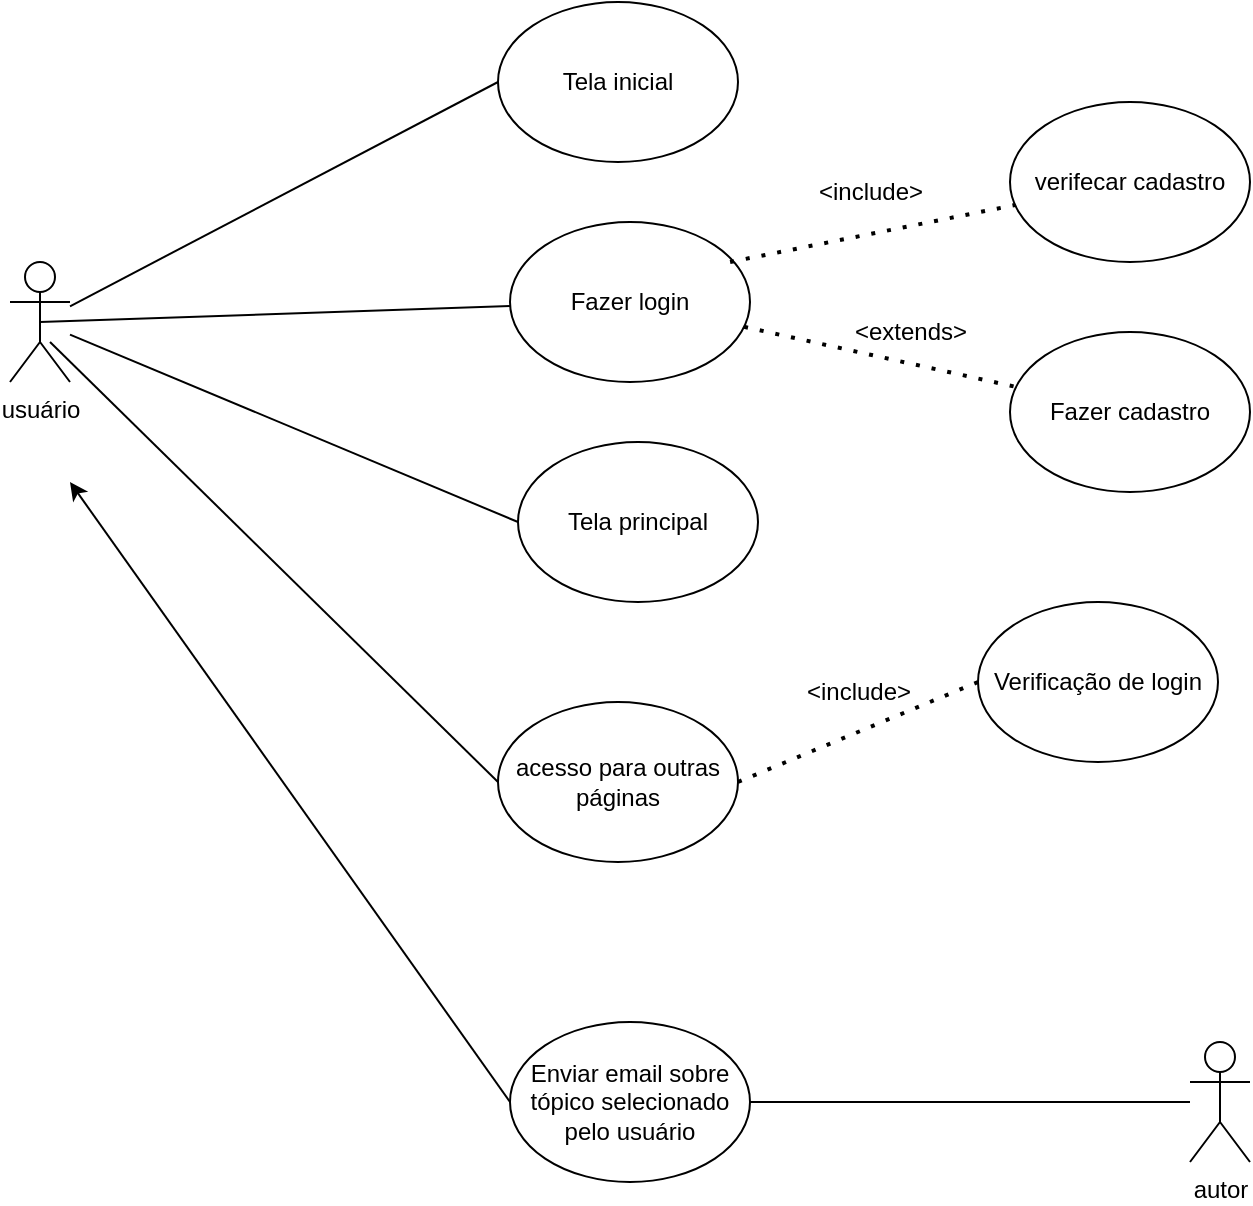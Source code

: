 <mxfile version="22.1.2" type="device">
  <diagram id="C5RBs43oDa-KdzZeNtuy" name="Page-1">
    <mxGraphModel dx="1098" dy="648" grid="1" gridSize="10" guides="1" tooltips="1" connect="1" arrows="1" fold="1" page="1" pageScale="1" pageWidth="827" pageHeight="1169" math="0" shadow="0">
      <root>
        <mxCell id="WIyWlLk6GJQsqaUBKTNV-0" />
        <mxCell id="WIyWlLk6GJQsqaUBKTNV-1" parent="WIyWlLk6GJQsqaUBKTNV-0" />
        <mxCell id="zet1RYWhS9LBd6I1RDHr-0" value="Tela inicial" style="ellipse;whiteSpace=wrap;html=1;" parent="WIyWlLk6GJQsqaUBKTNV-1" vertex="1">
          <mxGeometry x="354" y="50" width="120" height="80" as="geometry" />
        </mxCell>
        <mxCell id="zet1RYWhS9LBd6I1RDHr-1" value="Fazer login" style="ellipse;whiteSpace=wrap;html=1;" parent="WIyWlLk6GJQsqaUBKTNV-1" vertex="1">
          <mxGeometry x="360" y="160" width="120" height="80" as="geometry" />
        </mxCell>
        <mxCell id="zet1RYWhS9LBd6I1RDHr-2" value="Fazer cadastro" style="ellipse;whiteSpace=wrap;html=1;" parent="WIyWlLk6GJQsqaUBKTNV-1" vertex="1">
          <mxGeometry x="610" y="215" width="120" height="80" as="geometry" />
        </mxCell>
        <mxCell id="zet1RYWhS9LBd6I1RDHr-3" value="Tela principal" style="ellipse;whiteSpace=wrap;html=1;" parent="WIyWlLk6GJQsqaUBKTNV-1" vertex="1">
          <mxGeometry x="364" y="270" width="120" height="80" as="geometry" />
        </mxCell>
        <mxCell id="zet1RYWhS9LBd6I1RDHr-4" value="usuário" style="shape=umlActor;verticalLabelPosition=bottom;verticalAlign=top;html=1;outlineConnect=0;" parent="WIyWlLk6GJQsqaUBKTNV-1" vertex="1">
          <mxGeometry x="110" y="180" width="30" height="60" as="geometry" />
        </mxCell>
        <mxCell id="zet1RYWhS9LBd6I1RDHr-6" value="acesso para outras páginas" style="ellipse;whiteSpace=wrap;html=1;" parent="WIyWlLk6GJQsqaUBKTNV-1" vertex="1">
          <mxGeometry x="354" y="400" width="120" height="80" as="geometry" />
        </mxCell>
        <mxCell id="zet1RYWhS9LBd6I1RDHr-7" value="verifecar cadastro" style="ellipse;whiteSpace=wrap;html=1;" parent="WIyWlLk6GJQsqaUBKTNV-1" vertex="1">
          <mxGeometry x="610" y="100" width="120" height="80" as="geometry" />
        </mxCell>
        <mxCell id="zet1RYWhS9LBd6I1RDHr-9" value="" style="endArrow=none;dashed=1;html=1;dashPattern=1 3;strokeWidth=2;rounded=0;exitX=0.917;exitY=0.25;exitDx=0;exitDy=0;exitPerimeter=0;" parent="WIyWlLk6GJQsqaUBKTNV-1" source="zet1RYWhS9LBd6I1RDHr-1" target="zet1RYWhS9LBd6I1RDHr-7" edge="1">
          <mxGeometry width="50" height="50" relative="1" as="geometry">
            <mxPoint x="460" y="220" as="sourcePoint" />
            <mxPoint x="510" y="170" as="targetPoint" />
          </mxGeometry>
        </mxCell>
        <mxCell id="zet1RYWhS9LBd6I1RDHr-10" value="&amp;lt;include&amp;gt;" style="text;html=1;align=center;verticalAlign=middle;resizable=0;points=[];autosize=1;strokeColor=none;fillColor=none;" parent="WIyWlLk6GJQsqaUBKTNV-1" vertex="1">
          <mxGeometry x="500" y="130" width="80" height="30" as="geometry" />
        </mxCell>
        <mxCell id="VIWX8kNUgV0DAMSUNobp-0" value="Verificação de login" style="ellipse;whiteSpace=wrap;html=1;" parent="WIyWlLk6GJQsqaUBKTNV-1" vertex="1">
          <mxGeometry x="594" y="350" width="120" height="80" as="geometry" />
        </mxCell>
        <mxCell id="VIWX8kNUgV0DAMSUNobp-1" value="" style="endArrow=none;dashed=1;html=1;dashPattern=1 3;strokeWidth=2;rounded=0;exitX=1;exitY=0.5;exitDx=0;exitDy=0;entryX=0;entryY=0.5;entryDx=0;entryDy=0;" parent="WIyWlLk6GJQsqaUBKTNV-1" source="zet1RYWhS9LBd6I1RDHr-6" target="VIWX8kNUgV0DAMSUNobp-0" edge="1">
          <mxGeometry width="50" height="50" relative="1" as="geometry">
            <mxPoint x="384" y="320" as="sourcePoint" />
            <mxPoint x="434" y="270" as="targetPoint" />
          </mxGeometry>
        </mxCell>
        <mxCell id="VIWX8kNUgV0DAMSUNobp-2" value="&amp;lt;include&amp;gt;" style="text;html=1;align=center;verticalAlign=middle;resizable=0;points=[];autosize=1;strokeColor=none;fillColor=none;" parent="WIyWlLk6GJQsqaUBKTNV-1" vertex="1">
          <mxGeometry x="494" y="380" width="80" height="30" as="geometry" />
        </mxCell>
        <mxCell id="VIWX8kNUgV0DAMSUNobp-4" value="" style="endArrow=none;html=1;rounded=0;entryX=0;entryY=0.5;entryDx=0;entryDy=0;" parent="WIyWlLk6GJQsqaUBKTNV-1" source="zet1RYWhS9LBd6I1RDHr-4" target="zet1RYWhS9LBd6I1RDHr-0" edge="1">
          <mxGeometry width="50" height="50" relative="1" as="geometry">
            <mxPoint x="140" y="200" as="sourcePoint" />
            <mxPoint x="190" y="150" as="targetPoint" />
          </mxGeometry>
        </mxCell>
        <mxCell id="VIWX8kNUgV0DAMSUNobp-5" value="" style="endArrow=none;html=1;rounded=0;exitX=0.5;exitY=0.5;exitDx=0;exitDy=0;exitPerimeter=0;" parent="WIyWlLk6GJQsqaUBKTNV-1" source="zet1RYWhS9LBd6I1RDHr-4" target="zet1RYWhS9LBd6I1RDHr-1" edge="1">
          <mxGeometry width="50" height="50" relative="1" as="geometry">
            <mxPoint x="180" y="250" as="sourcePoint" />
            <mxPoint x="230" y="200" as="targetPoint" />
          </mxGeometry>
        </mxCell>
        <mxCell id="VIWX8kNUgV0DAMSUNobp-6" value="" style="endArrow=none;html=1;rounded=0;entryX=0;entryY=0.5;entryDx=0;entryDy=0;" parent="WIyWlLk6GJQsqaUBKTNV-1" source="zet1RYWhS9LBd6I1RDHr-4" target="zet1RYWhS9LBd6I1RDHr-3" edge="1">
          <mxGeometry width="50" height="50" relative="1" as="geometry">
            <mxPoint x="390" y="360" as="sourcePoint" />
            <mxPoint x="330" y="350" as="targetPoint" />
          </mxGeometry>
        </mxCell>
        <mxCell id="VIWX8kNUgV0DAMSUNobp-8" value="" style="endArrow=none;html=1;rounded=0;entryX=0.667;entryY=0.667;entryDx=0;entryDy=0;entryPerimeter=0;exitX=0;exitY=0.5;exitDx=0;exitDy=0;" parent="WIyWlLk6GJQsqaUBKTNV-1" source="zet1RYWhS9LBd6I1RDHr-6" target="zet1RYWhS9LBd6I1RDHr-4" edge="1">
          <mxGeometry width="50" height="50" relative="1" as="geometry">
            <mxPoint x="300" y="480" as="sourcePoint" />
            <mxPoint x="150" y="360" as="targetPoint" />
          </mxGeometry>
        </mxCell>
        <mxCell id="VIWX8kNUgV0DAMSUNobp-9" value="" style="endArrow=none;dashed=1;html=1;dashPattern=1 3;strokeWidth=2;rounded=0;" parent="WIyWlLk6GJQsqaUBKTNV-1" source="zet1RYWhS9LBd6I1RDHr-1" target="zet1RYWhS9LBd6I1RDHr-2" edge="1">
          <mxGeometry width="50" height="50" relative="1" as="geometry">
            <mxPoint x="390" y="360" as="sourcePoint" />
            <mxPoint x="440" y="310" as="targetPoint" />
          </mxGeometry>
        </mxCell>
        <mxCell id="VIWX8kNUgV0DAMSUNobp-10" value="&amp;lt;extends&amp;gt;" style="text;html=1;align=center;verticalAlign=middle;resizable=0;points=[];autosize=1;strokeColor=none;fillColor=none;" parent="WIyWlLk6GJQsqaUBKTNV-1" vertex="1">
          <mxGeometry x="520" y="200" width="80" height="30" as="geometry" />
        </mxCell>
        <mxCell id="1keBZE22-yYLLYO4R7Id-0" value="Enviar email sobre tópico selecionado pelo usuário" style="ellipse;whiteSpace=wrap;html=1;" vertex="1" parent="WIyWlLk6GJQsqaUBKTNV-1">
          <mxGeometry x="360" y="560" width="120" height="80" as="geometry" />
        </mxCell>
        <mxCell id="1keBZE22-yYLLYO4R7Id-1" value="autor" style="shape=umlActor;verticalLabelPosition=bottom;verticalAlign=top;html=1;outlineConnect=0;" vertex="1" parent="WIyWlLk6GJQsqaUBKTNV-1">
          <mxGeometry x="700" y="570" width="30" height="60" as="geometry" />
        </mxCell>
        <mxCell id="1keBZE22-yYLLYO4R7Id-2" value="" style="endArrow=none;html=1;rounded=0;" edge="1" parent="WIyWlLk6GJQsqaUBKTNV-1" source="1keBZE22-yYLLYO4R7Id-0" target="1keBZE22-yYLLYO4R7Id-1">
          <mxGeometry width="50" height="50" relative="1" as="geometry">
            <mxPoint x="550" y="630" as="sourcePoint" />
            <mxPoint x="600" y="580" as="targetPoint" />
          </mxGeometry>
        </mxCell>
        <mxCell id="1keBZE22-yYLLYO4R7Id-3" value="" style="endArrow=classic;html=1;rounded=0;exitX=0;exitY=0.5;exitDx=0;exitDy=0;" edge="1" parent="WIyWlLk6GJQsqaUBKTNV-1" source="1keBZE22-yYLLYO4R7Id-0">
          <mxGeometry width="50" height="50" relative="1" as="geometry">
            <mxPoint x="390" y="460" as="sourcePoint" />
            <mxPoint x="140" y="290" as="targetPoint" />
          </mxGeometry>
        </mxCell>
      </root>
    </mxGraphModel>
  </diagram>
</mxfile>
